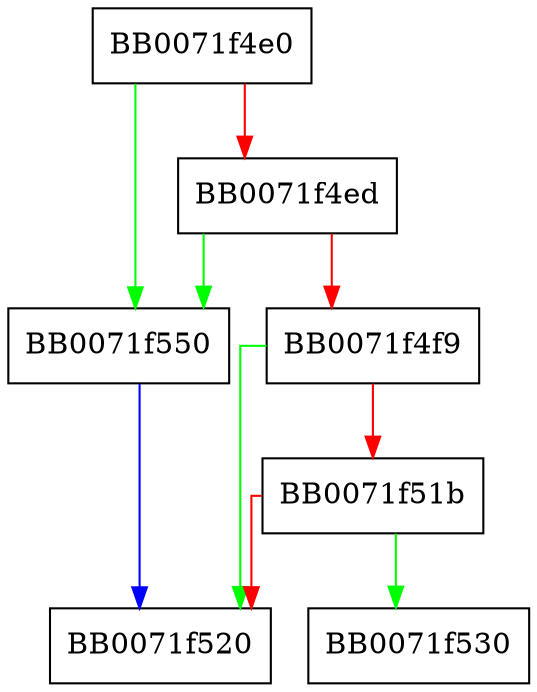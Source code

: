 digraph ASN1_TYPE_get_octetstring {
  node [shape="box"];
  graph [splines=ortho];
  BB0071f4e0 -> BB0071f550 [color="green"];
  BB0071f4e0 -> BB0071f4ed [color="red"];
  BB0071f4ed -> BB0071f550 [color="green"];
  BB0071f4ed -> BB0071f4f9 [color="red"];
  BB0071f4f9 -> BB0071f520 [color="green"];
  BB0071f4f9 -> BB0071f51b [color="red"];
  BB0071f51b -> BB0071f530 [color="green"];
  BB0071f51b -> BB0071f520 [color="red"];
  BB0071f550 -> BB0071f520 [color="blue"];
}